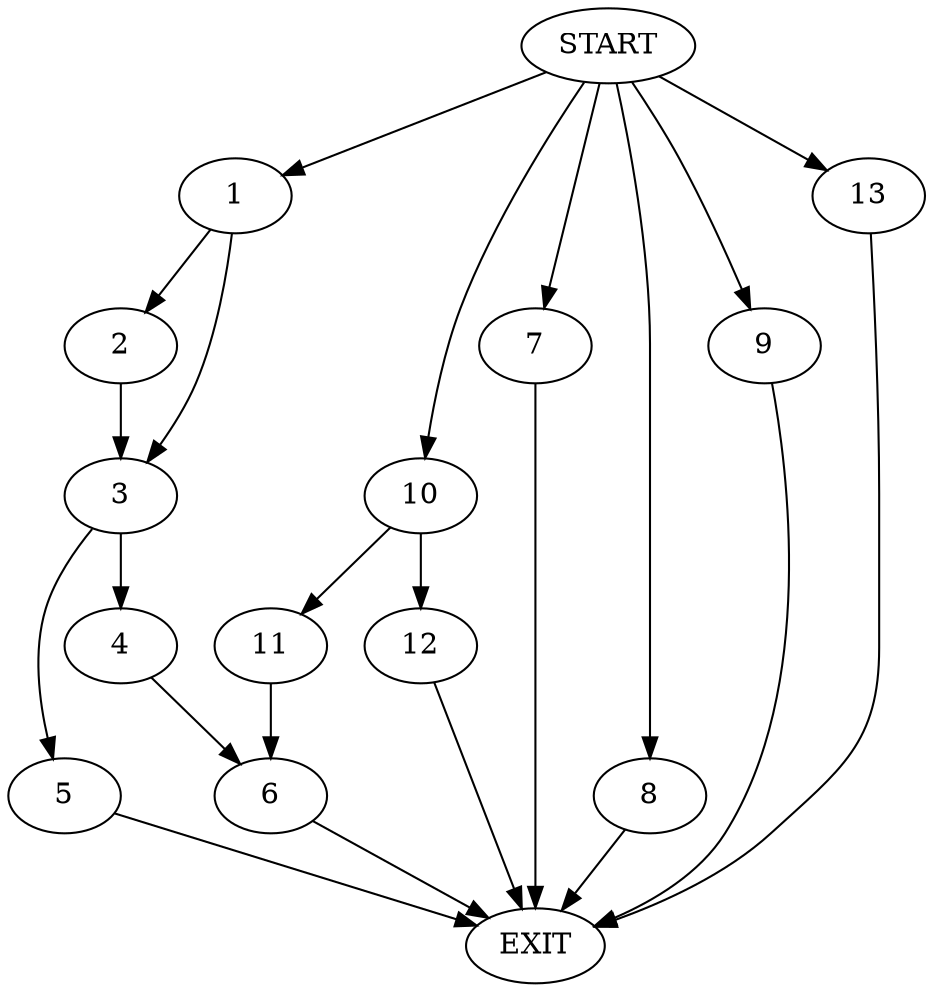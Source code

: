 digraph {
0 [label="START"]
14 [label="EXIT"]
0 -> 1
1 -> 2
1 -> 3
2 -> 3
3 -> 4
3 -> 5
4 -> 6
5 -> 14
0 -> 7
7 -> 14
0 -> 8
8 -> 14
0 -> 9
9 -> 14
6 -> 14
0 -> 10
10 -> 11
10 -> 12
11 -> 6
12 -> 14
0 -> 13
13 -> 14
}
